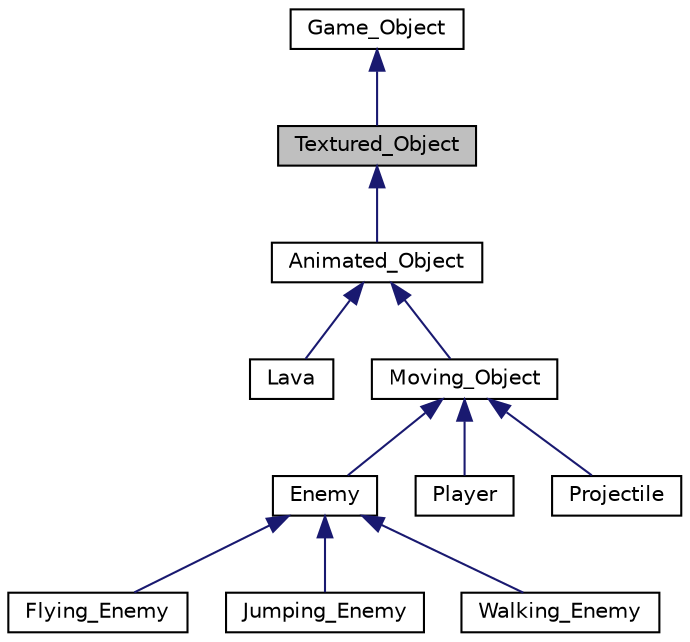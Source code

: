 digraph "Textured_Object"
{
 // LATEX_PDF_SIZE
  edge [fontname="Helvetica",fontsize="10",labelfontname="Helvetica",labelfontsize="10"];
  node [fontname="Helvetica",fontsize="10",shape=record];
  Node1 [label="Textured_Object",height=0.2,width=0.4,color="black", fillcolor="grey75", style="filled", fontcolor="black",tooltip=" "];
  Node2 -> Node1 [dir="back",color="midnightblue",fontsize="10",style="solid"];
  Node2 [label="Game_Object",height=0.2,width=0.4,color="black", fillcolor="white", style="filled",URL="$classGame__Object.html",tooltip=" "];
  Node1 -> Node3 [dir="back",color="midnightblue",fontsize="10",style="solid"];
  Node3 [label="Animated_Object",height=0.2,width=0.4,color="black", fillcolor="white", style="filled",URL="$classAnimated__Object.html",tooltip=" "];
  Node3 -> Node4 [dir="back",color="midnightblue",fontsize="10",style="solid"];
  Node4 [label="Lava",height=0.2,width=0.4,color="black", fillcolor="white", style="filled",URL="$classLava.html",tooltip=" "];
  Node3 -> Node5 [dir="back",color="midnightblue",fontsize="10",style="solid"];
  Node5 [label="Moving_Object",height=0.2,width=0.4,color="black", fillcolor="white", style="filled",URL="$classMoving__Object.html",tooltip=" "];
  Node5 -> Node6 [dir="back",color="midnightblue",fontsize="10",style="solid"];
  Node6 [label="Enemy",height=0.2,width=0.4,color="black", fillcolor="white", style="filled",URL="$classEnemy.html",tooltip=" "];
  Node6 -> Node7 [dir="back",color="midnightblue",fontsize="10",style="solid"];
  Node7 [label="Flying_Enemy",height=0.2,width=0.4,color="black", fillcolor="white", style="filled",URL="$classFlying__Enemy.html",tooltip=" "];
  Node6 -> Node8 [dir="back",color="midnightblue",fontsize="10",style="solid"];
  Node8 [label="Jumping_Enemy",height=0.2,width=0.4,color="black", fillcolor="white", style="filled",URL="$classJumping__Enemy.html",tooltip=" "];
  Node6 -> Node9 [dir="back",color="midnightblue",fontsize="10",style="solid"];
  Node9 [label="Walking_Enemy",height=0.2,width=0.4,color="black", fillcolor="white", style="filled",URL="$classWalking__Enemy.html",tooltip=" "];
  Node5 -> Node10 [dir="back",color="midnightblue",fontsize="10",style="solid"];
  Node10 [label="Player",height=0.2,width=0.4,color="black", fillcolor="white", style="filled",URL="$classPlayer.html",tooltip=" "];
  Node5 -> Node11 [dir="back",color="midnightblue",fontsize="10",style="solid"];
  Node11 [label="Projectile",height=0.2,width=0.4,color="black", fillcolor="white", style="filled",URL="$classProjectile.html",tooltip=" "];
}
